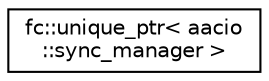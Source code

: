 digraph "Graphical Class Hierarchy"
{
  edge [fontname="Helvetica",fontsize="10",labelfontname="Helvetica",labelfontsize="10"];
  node [fontname="Helvetica",fontsize="10",shape=record];
  rankdir="LR";
  Node0 [label="fc::unique_ptr\< aacio\l::sync_manager \>",height=0.2,width=0.4,color="black", fillcolor="white", style="filled",URL="$classfc_1_1unique__ptr.html"];
}
